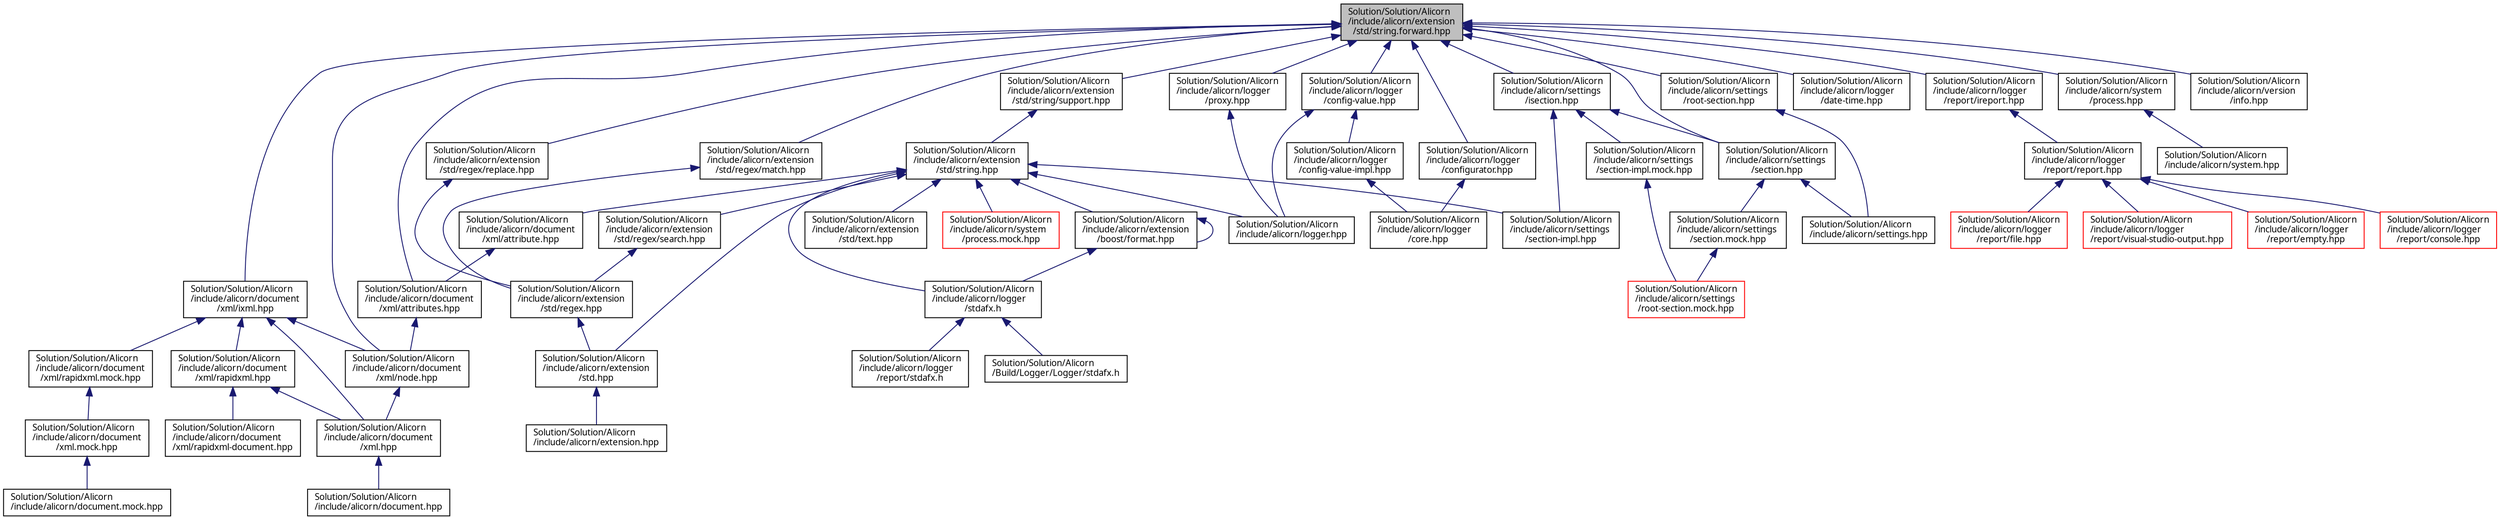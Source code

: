 digraph "Solution/Solution/Alicorn/include/alicorn/extension/std/string.forward.hpp"
{
 // INTERACTIVE_SVG=YES
  edge [fontname="Verdana",fontsize="10",labelfontname="Verdana",labelfontsize="10"];
  node [fontname="Verdana",fontsize="10",shape=record];
  Node1 [label="Solution/Solution/Alicorn\l/include/alicorn/extension\l/std/string.forward.hpp",height=0.2,width=0.4,color="black", fillcolor="grey75", style="filled", fontcolor="black"];
  Node1 -> Node2 [dir="back",color="midnightblue",fontsize="10",style="solid",fontname="Verdana"];
  Node2 [label="Solution/Solution/Alicorn\l/include/alicorn/document\l/xml/attributes.hpp",height=0.2,width=0.4,color="black", fillcolor="white", style="filled",URL="$a00253_source.html"];
  Node2 -> Node3 [dir="back",color="midnightblue",fontsize="10",style="solid",fontname="Verdana"];
  Node3 [label="Solution/Solution/Alicorn\l/include/alicorn/document\l/xml/node.hpp",height=0.2,width=0.4,color="black", fillcolor="white", style="filled",URL="$a00257_source.html"];
  Node3 -> Node4 [dir="back",color="midnightblue",fontsize="10",style="solid",fontname="Verdana"];
  Node4 [label="Solution/Solution/Alicorn\l/include/alicorn/document\l/xml.hpp",height=0.2,width=0.4,color="black", fillcolor="white", style="filled",URL="$a00248_source.html"];
  Node4 -> Node5 [dir="back",color="midnightblue",fontsize="10",style="solid",fontname="Verdana"];
  Node5 [label="Solution/Solution/Alicorn\l/include/alicorn/document.hpp",height=0.2,width=0.4,color="black", fillcolor="white", style="filled",URL="$a00244.html"];
  Node1 -> Node6 [dir="back",color="midnightblue",fontsize="10",style="solid",fontname="Verdana"];
  Node6 [label="Solution/Solution/Alicorn\l/include/alicorn/document\l/xml/ixml.hpp",height=0.2,width=0.4,color="black", fillcolor="white", style="filled",URL="$a00256_source.html"];
  Node6 -> Node3 [dir="back",color="midnightblue",fontsize="10",style="solid",fontname="Verdana"];
  Node6 -> Node7 [dir="back",color="midnightblue",fontsize="10",style="solid",fontname="Verdana"];
  Node7 [label="Solution/Solution/Alicorn\l/include/alicorn/document\l/xml/rapidxml.hpp",height=0.2,width=0.4,color="black", fillcolor="white", style="filled",URL="$a00262_source.html"];
  Node7 -> Node8 [dir="back",color="midnightblue",fontsize="10",style="solid",fontname="Verdana"];
  Node8 [label="Solution/Solution/Alicorn\l/include/alicorn/document\l/xml/rapidxml-document.hpp",height=0.2,width=0.4,color="black", fillcolor="white", style="filled",URL="$a00260_source.html"];
  Node7 -> Node4 [dir="back",color="midnightblue",fontsize="10",style="solid",fontname="Verdana"];
  Node6 -> Node9 [dir="back",color="midnightblue",fontsize="10",style="solid",fontname="Verdana"];
  Node9 [label="Solution/Solution/Alicorn\l/include/alicorn/document\l/xml/rapidxml.mock.hpp",height=0.2,width=0.4,color="black", fillcolor="white", style="filled",URL="$a00263_source.html"];
  Node9 -> Node10 [dir="back",color="midnightblue",fontsize="10",style="solid",fontname="Verdana"];
  Node10 [label="Solution/Solution/Alicorn\l/include/alicorn/document\l/xml.mock.hpp",height=0.2,width=0.4,color="black", fillcolor="white", style="filled",URL="$a00250_source.html"];
  Node10 -> Node11 [dir="back",color="midnightblue",fontsize="10",style="solid",fontname="Verdana"];
  Node11 [label="Solution/Solution/Alicorn\l/include/alicorn/document.mock.hpp",height=0.2,width=0.4,color="black", fillcolor="white", style="filled",URL="$a00246_source.html"];
  Node6 -> Node4 [dir="back",color="midnightblue",fontsize="10",style="solid",fontname="Verdana"];
  Node1 -> Node3 [dir="back",color="midnightblue",fontsize="10",style="solid",fontname="Verdana"];
  Node1 -> Node12 [dir="back",color="midnightblue",fontsize="10",style="solid",fontname="Verdana"];
  Node12 [label="Solution/Solution/Alicorn\l/include/alicorn/extension\l/std/regex/match.hpp",height=0.2,width=0.4,color="black", fillcolor="white", style="filled",URL="$a00299_source.html"];
  Node12 -> Node13 [dir="back",color="midnightblue",fontsize="10",style="solid",fontname="Verdana"];
  Node13 [label="Solution/Solution/Alicorn\l/include/alicorn/extension\l/std/regex.hpp",height=0.2,width=0.4,color="black", fillcolor="white", style="filled",URL="$a00297_source.html"];
  Node13 -> Node14 [dir="back",color="midnightblue",fontsize="10",style="solid",fontname="Verdana"];
  Node14 [label="Solution/Solution/Alicorn\l/include/alicorn/extension\l/std.hpp",height=0.2,width=0.4,color="black", fillcolor="white", style="filled",URL="$a00285.html"];
  Node14 -> Node15 [dir="back",color="midnightblue",fontsize="10",style="solid",fontname="Verdana"];
  Node15 [label="Solution/Solution/Alicorn\l/include/alicorn/extension.hpp",height=0.2,width=0.4,color="black", fillcolor="white", style="filled",URL="$a00266.html"];
  Node1 -> Node16 [dir="back",color="midnightblue",fontsize="10",style="solid",fontname="Verdana"];
  Node16 [label="Solution/Solution/Alicorn\l/include/alicorn/extension\l/std/regex/replace.hpp",height=0.2,width=0.4,color="black", fillcolor="white", style="filled",URL="$a00301_source.html"];
  Node16 -> Node13 [dir="back",color="midnightblue",fontsize="10",style="solid",fontname="Verdana"];
  Node1 -> Node17 [dir="back",color="midnightblue",fontsize="10",style="solid",fontname="Verdana"];
  Node17 [label="Solution/Solution/Alicorn\l/include/alicorn/extension\l/std/string/support.hpp",height=0.2,width=0.4,color="black", fillcolor="white", style="filled",URL="$a00313_source.html"];
  Node17 -> Node18 [dir="back",color="midnightblue",fontsize="10",style="solid",fontname="Verdana"];
  Node18 [label="Solution/Solution/Alicorn\l/include/alicorn/extension\l/std/string.hpp",height=0.2,width=0.4,color="black", fillcolor="white", style="filled",URL="$a00310_source.html"];
  Node18 -> Node19 [dir="back",color="midnightblue",fontsize="10",style="solid",fontname="Verdana"];
  Node19 [label="Solution/Solution/Alicorn\l/include/alicorn/document\l/xml/attribute.hpp",height=0.2,width=0.4,color="black", fillcolor="white", style="filled",URL="$a00251_source.html"];
  Node19 -> Node2 [dir="back",color="midnightblue",fontsize="10",style="solid",fontname="Verdana"];
  Node18 -> Node20 [dir="back",color="midnightblue",fontsize="10",style="solid",fontname="Verdana"];
  Node20 [label="Solution/Solution/Alicorn\l/include/alicorn/extension\l/boost/format.hpp",height=0.2,width=0.4,color="black", fillcolor="white", style="filled",URL="$a00274_source.html"];
  Node20 -> Node20 [dir="back",color="midnightblue",fontsize="10",style="solid",fontname="Verdana"];
  Node20 -> Node21 [dir="back",color="midnightblue",fontsize="10",style="solid",fontname="Verdana"];
  Node21 [label="Solution/Solution/Alicorn\l/include/alicorn/logger\l/stdafx.h",height=0.2,width=0.4,color="black", fillcolor="white", style="filled",URL="$a00210_source.html"];
  Node21 -> Node22 [dir="back",color="midnightblue",fontsize="10",style="solid",fontname="Verdana"];
  Node22 [label="Solution/Solution/Alicorn\l/Build/Logger/Logger/stdafx.h",height=0.2,width=0.4,color="black", fillcolor="white", style="filled",URL="$a00196_source.html"];
  Node21 -> Node23 [dir="back",color="midnightblue",fontsize="10",style="solid",fontname="Verdana"];
  Node23 [label="Solution/Solution/Alicorn\l/include/alicorn/logger\l/report/stdafx.h",height=0.2,width=0.4,color="black", fillcolor="white", style="filled",URL="$a00209_source.html"];
  Node18 -> Node24 [dir="back",color="midnightblue",fontsize="10",style="solid",fontname="Verdana"];
  Node24 [label="Solution/Solution/Alicorn\l/include/alicorn/extension\l/std/regex/search.hpp",height=0.2,width=0.4,color="black", fillcolor="white", style="filled",URL="$a00303_source.html"];
  Node24 -> Node13 [dir="back",color="midnightblue",fontsize="10",style="solid",fontname="Verdana"];
  Node18 -> Node25 [dir="back",color="midnightblue",fontsize="10",style="solid",fontname="Verdana"];
  Node25 [label="Solution/Solution/Alicorn\l/include/alicorn/extension\l/std/text.hpp",height=0.2,width=0.4,color="black", fillcolor="white", style="filled",URL="$a00317_source.html"];
  Node18 -> Node14 [dir="back",color="midnightblue",fontsize="10",style="solid",fontname="Verdana"];
  Node18 -> Node21 [dir="back",color="midnightblue",fontsize="10",style="solid",fontname="Verdana"];
  Node18 -> Node26 [dir="back",color="midnightblue",fontsize="10",style="solid",fontname="Verdana"];
  Node26 [label="Solution/Solution/Alicorn\l/include/alicorn/logger.hpp",height=0.2,width=0.4,color="black", fillcolor="white", style="filled",URL="$a00323.html"];
  Node18 -> Node27 [dir="back",color="midnightblue",fontsize="10",style="solid",fontname="Verdana"];
  Node27 [label="Solution/Solution/Alicorn\l/include/alicorn/settings\l/section-impl.hpp",height=0.2,width=0.4,color="black", fillcolor="white", style="filled",URL="$a00396_source.html"];
  Node18 -> Node28 [dir="back",color="midnightblue",fontsize="10",style="solid",fontname="Verdana"];
  Node28 [label="Solution/Solution/Alicorn\l/include/alicorn/system\l/process.mock.hpp",height=0.2,width=0.4,color="red", fillcolor="white", style="filled",URL="$a00414_source.html"];
  Node1 -> Node29 [dir="back",color="midnightblue",fontsize="10",style="solid",fontname="Verdana"];
  Node29 [label="Solution/Solution/Alicorn\l/include/alicorn/logger\l/config-value.hpp",height=0.2,width=0.4,color="black", fillcolor="white", style="filled",URL="$a00342_source.html"];
  Node29 -> Node30 [dir="back",color="midnightblue",fontsize="10",style="solid",fontname="Verdana"];
  Node30 [label="Solution/Solution/Alicorn\l/include/alicorn/logger\l/config-value-impl.hpp",height=0.2,width=0.4,color="black", fillcolor="white", style="filled",URL="$a00340_source.html"];
  Node30 -> Node31 [dir="back",color="midnightblue",fontsize="10",style="solid",fontname="Verdana"];
  Node31 [label="Solution/Solution/Alicorn\l/include/alicorn/logger\l/core.hpp",height=0.2,width=0.4,color="black", fillcolor="white", style="filled",URL="$a00348_source.html"];
  Node29 -> Node26 [dir="back",color="midnightblue",fontsize="10",style="solid",fontname="Verdana"];
  Node1 -> Node32 [dir="back",color="midnightblue",fontsize="10",style="solid",fontname="Verdana"];
  Node32 [label="Solution/Solution/Alicorn\l/include/alicorn/logger\l/configurator.hpp",height=0.2,width=0.4,color="black", fillcolor="white", style="filled",URL="$a00345_source.html"];
  Node32 -> Node31 [dir="back",color="midnightblue",fontsize="10",style="solid",fontname="Verdana"];
  Node1 -> Node33 [dir="back",color="midnightblue",fontsize="10",style="solid",fontname="Verdana"];
  Node33 [label="Solution/Solution/Alicorn\l/include/alicorn/logger\l/date-time.hpp",height=0.2,width=0.4,color="black", fillcolor="white", style="filled",URL="$a00350_source.html"];
  Node1 -> Node34 [dir="back",color="midnightblue",fontsize="10",style="solid",fontname="Verdana"];
  Node34 [label="Solution/Solution/Alicorn\l/include/alicorn/logger\l/report/ireport.hpp",height=0.2,width=0.4,color="black", fillcolor="white", style="filled",URL="$a00366_source.html"];
  Node34 -> Node35 [dir="back",color="midnightblue",fontsize="10",style="solid",fontname="Verdana"];
  Node35 [label="Solution/Solution/Alicorn\l/include/alicorn/logger\l/report/report.hpp",height=0.2,width=0.4,color="black", fillcolor="white", style="filled",URL="$a00368_source.html"];
  Node35 -> Node36 [dir="back",color="midnightblue",fontsize="10",style="solid",fontname="Verdana"];
  Node36 [label="Solution/Solution/Alicorn\l/include/alicorn/logger\l/report/empty.hpp",height=0.2,width=0.4,color="red", fillcolor="white", style="filled",URL="$a00359_source.html"];
  Node35 -> Node37 [dir="back",color="midnightblue",fontsize="10",style="solid",fontname="Verdana"];
  Node37 [label="Solution/Solution/Alicorn\l/include/alicorn/logger\l/report/console.hpp",height=0.2,width=0.4,color="red", fillcolor="white", style="filled",URL="$a00358_source.html"];
  Node35 -> Node38 [dir="back",color="midnightblue",fontsize="10",style="solid",fontname="Verdana"];
  Node38 [label="Solution/Solution/Alicorn\l/include/alicorn/logger\l/report/file.hpp",height=0.2,width=0.4,color="red", fillcolor="white", style="filled",URL="$a00362_source.html"];
  Node35 -> Node39 [dir="back",color="midnightblue",fontsize="10",style="solid",fontname="Verdana"];
  Node39 [label="Solution/Solution/Alicorn\l/include/alicorn/logger\l/report/visual-studio-output.hpp",height=0.2,width=0.4,color="red", fillcolor="white", style="filled",URL="$a00371_source.html"];
  Node1 -> Node40 [dir="back",color="midnightblue",fontsize="10",style="solid",fontname="Verdana"];
  Node40 [label="Solution/Solution/Alicorn\l/include/alicorn/logger\l/proxy.hpp",height=0.2,width=0.4,color="black", fillcolor="white", style="filled",URL="$a00294_source.html"];
  Node40 -> Node26 [dir="back",color="midnightblue",fontsize="10",style="solid",fontname="Verdana"];
  Node1 -> Node41 [dir="back",color="midnightblue",fontsize="10",style="solid",fontname="Verdana"];
  Node41 [label="Solution/Solution/Alicorn\l/include/alicorn/settings\l/isection.hpp",height=0.2,width=0.4,color="black", fillcolor="white", style="filled",URL="$a00391_source.html"];
  Node41 -> Node42 [dir="back",color="midnightblue",fontsize="10",style="solid",fontname="Verdana"];
  Node42 [label="Solution/Solution/Alicorn\l/include/alicorn/settings\l/section.hpp",height=0.2,width=0.4,color="black", fillcolor="white", style="filled",URL="$a00398_source.html"];
  Node42 -> Node43 [dir="back",color="midnightblue",fontsize="10",style="solid",fontname="Verdana"];
  Node43 [label="Solution/Solution/Alicorn\l/include/alicorn/settings\l/section.mock.hpp",height=0.2,width=0.4,color="black", fillcolor="white", style="filled",URL="$a00400_source.html"];
  Node43 -> Node44 [dir="back",color="midnightblue",fontsize="10",style="solid",fontname="Verdana"];
  Node44 [label="Solution/Solution/Alicorn\l/include/alicorn/settings\l/root-section.mock.hpp",height=0.2,width=0.4,color="red", fillcolor="white", style="filled",URL="$a00394_source.html"];
  Node42 -> Node45 [dir="back",color="midnightblue",fontsize="10",style="solid",fontname="Verdana"];
  Node45 [label="Solution/Solution/Alicorn\l/include/alicorn/settings.hpp",height=0.2,width=0.4,color="black", fillcolor="white", style="filled",URL="$a00327.html"];
  Node41 -> Node27 [dir="back",color="midnightblue",fontsize="10",style="solid",fontname="Verdana"];
  Node41 -> Node46 [dir="back",color="midnightblue",fontsize="10",style="solid",fontname="Verdana"];
  Node46 [label="Solution/Solution/Alicorn\l/include/alicorn/settings\l/section-impl.mock.hpp",height=0.2,width=0.4,color="black", fillcolor="white", style="filled",URL="$a00397_source.html"];
  Node46 -> Node44 [dir="back",color="midnightblue",fontsize="10",style="solid",fontname="Verdana"];
  Node1 -> Node47 [dir="back",color="midnightblue",fontsize="10",style="solid",fontname="Verdana"];
  Node47 [label="Solution/Solution/Alicorn\l/include/alicorn/settings\l/root-section.hpp",height=0.2,width=0.4,color="black", fillcolor="white", style="filled",URL="$a00393_source.html"];
  Node47 -> Node45 [dir="back",color="midnightblue",fontsize="10",style="solid",fontname="Verdana"];
  Node1 -> Node42 [dir="back",color="midnightblue",fontsize="10",style="solid",fontname="Verdana"];
  Node1 -> Node48 [dir="back",color="midnightblue",fontsize="10",style="solid",fontname="Verdana"];
  Node48 [label="Solution/Solution/Alicorn\l/include/alicorn/system\l/process.hpp",height=0.2,width=0.4,color="black", fillcolor="white", style="filled",URL="$a00413_source.html"];
  Node48 -> Node49 [dir="back",color="midnightblue",fontsize="10",style="solid",fontname="Verdana"];
  Node49 [label="Solution/Solution/Alicorn\l/include/alicorn/system.hpp",height=0.2,width=0.4,color="black", fillcolor="white", style="filled",URL="$a00329.html"];
  Node1 -> Node50 [dir="back",color="midnightblue",fontsize="10",style="solid",fontname="Verdana"];
  Node50 [label="Solution/Solution/Alicorn\l/include/alicorn/version\l/info.hpp",height=0.2,width=0.4,color="black", fillcolor="white", style="filled",URL="$a00447_source.html"];
}
